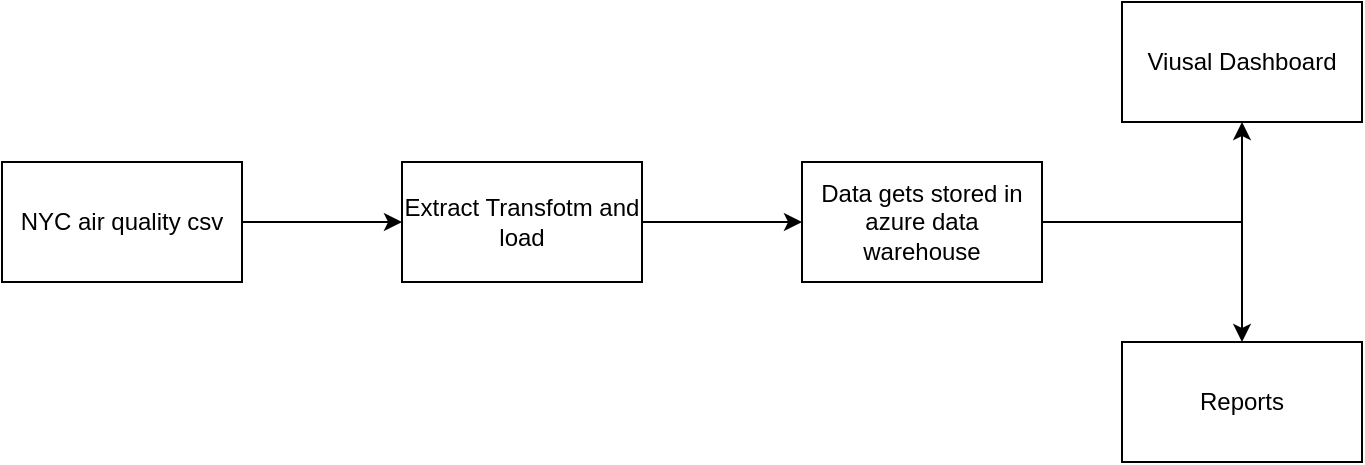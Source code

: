 <mxfile version="26.1.3">
  <diagram name="Page-1" id="L8b9mzZ3KDw15N98FWvc">
    <mxGraphModel dx="1242" dy="792" grid="1" gridSize="10" guides="1" tooltips="1" connect="1" arrows="1" fold="1" page="1" pageScale="1" pageWidth="850" pageHeight="1100" math="0" shadow="0">
      <root>
        <mxCell id="0" />
        <mxCell id="1" parent="0" />
        <mxCell id="n5tE209tjngj6nZLdQFG-3" value="" style="edgeStyle=orthogonalEdgeStyle;rounded=0;orthogonalLoop=1;jettySize=auto;html=1;" edge="1" parent="1" source="n5tE209tjngj6nZLdQFG-1" target="n5tE209tjngj6nZLdQFG-2">
          <mxGeometry relative="1" as="geometry" />
        </mxCell>
        <mxCell id="n5tE209tjngj6nZLdQFG-1" value="NYC air quality csv" style="rounded=0;whiteSpace=wrap;html=1;" vertex="1" parent="1">
          <mxGeometry x="40" y="300" width="120" height="60" as="geometry" />
        </mxCell>
        <mxCell id="n5tE209tjngj6nZLdQFG-5" value="" style="edgeStyle=orthogonalEdgeStyle;rounded=0;orthogonalLoop=1;jettySize=auto;html=1;" edge="1" parent="1" source="n5tE209tjngj6nZLdQFG-2" target="n5tE209tjngj6nZLdQFG-4">
          <mxGeometry relative="1" as="geometry" />
        </mxCell>
        <mxCell id="n5tE209tjngj6nZLdQFG-2" value="Extract Transfotm and load" style="rounded=0;whiteSpace=wrap;html=1;" vertex="1" parent="1">
          <mxGeometry x="240" y="300" width="120" height="60" as="geometry" />
        </mxCell>
        <mxCell id="n5tE209tjngj6nZLdQFG-7" value="" style="edgeStyle=orthogonalEdgeStyle;rounded=0;orthogonalLoop=1;jettySize=auto;html=1;" edge="1" parent="1" source="n5tE209tjngj6nZLdQFG-4" target="n5tE209tjngj6nZLdQFG-6">
          <mxGeometry relative="1" as="geometry" />
        </mxCell>
        <mxCell id="n5tE209tjngj6nZLdQFG-9" value="" style="edgeStyle=orthogonalEdgeStyle;rounded=0;orthogonalLoop=1;jettySize=auto;html=1;" edge="1" parent="1" source="n5tE209tjngj6nZLdQFG-4" target="n5tE209tjngj6nZLdQFG-8">
          <mxGeometry relative="1" as="geometry" />
        </mxCell>
        <mxCell id="n5tE209tjngj6nZLdQFG-4" value="Data gets stored in azure data warehouse" style="rounded=0;whiteSpace=wrap;html=1;" vertex="1" parent="1">
          <mxGeometry x="440" y="300" width="120" height="60" as="geometry" />
        </mxCell>
        <mxCell id="n5tE209tjngj6nZLdQFG-6" value="Viusal Dashboard" style="whiteSpace=wrap;html=1;rounded=0;" vertex="1" parent="1">
          <mxGeometry x="600" y="220" width="120" height="60" as="geometry" />
        </mxCell>
        <mxCell id="n5tE209tjngj6nZLdQFG-8" value="Reports" style="whiteSpace=wrap;html=1;rounded=0;" vertex="1" parent="1">
          <mxGeometry x="600" y="390" width="120" height="60" as="geometry" />
        </mxCell>
      </root>
    </mxGraphModel>
  </diagram>
</mxfile>
